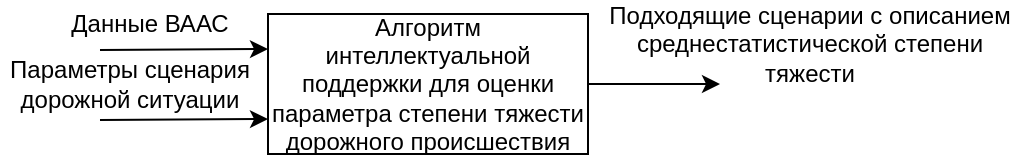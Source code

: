 <mxfile version="22.1.2" type="device">
  <diagram name="Страница — 1" id="PD4S5igwEvvYWVbfKgEp">
    <mxGraphModel dx="1658" dy="820" grid="1" gridSize="10" guides="1" tooltips="1" connect="1" arrows="1" fold="1" page="1" pageScale="1" pageWidth="827" pageHeight="1169" math="0" shadow="0">
      <root>
        <mxCell id="0" />
        <mxCell id="1" parent="0" />
        <mxCell id="80FITr2HkXK530_KxXIg-1" value="Алгоритм интеллектуальной поддержки для оценки параметра степени тяжести дорожного происшествия" style="rounded=0;whiteSpace=wrap;html=1;" parent="1" vertex="1">
          <mxGeometry x="334" y="320" width="160" height="70" as="geometry" />
        </mxCell>
        <mxCell id="80FITr2HkXK530_KxXIg-2" value="" style="endArrow=classic;html=1;rounded=0;entryX=0;entryY=0.25;entryDx=0;entryDy=0;" parent="1" target="80FITr2HkXK530_KxXIg-1" edge="1">
          <mxGeometry width="50" height="50" relative="1" as="geometry">
            <mxPoint x="250" y="338" as="sourcePoint" />
            <mxPoint x="230" y="350" as="targetPoint" />
          </mxGeometry>
        </mxCell>
        <mxCell id="80FITr2HkXK530_KxXIg-7" value="" style="endArrow=classic;html=1;rounded=0;entryX=0;entryY=0.75;entryDx=0;entryDy=0;" parent="1" target="80FITr2HkXK530_KxXIg-1" edge="1">
          <mxGeometry width="50" height="50" relative="1" as="geometry">
            <mxPoint x="250" y="373" as="sourcePoint" />
            <mxPoint x="320" y="440" as="targetPoint" />
          </mxGeometry>
        </mxCell>
        <mxCell id="80FITr2HkXK530_KxXIg-8" value="Данные ВААС" style="text;html=1;strokeColor=none;fillColor=none;align=center;verticalAlign=middle;whiteSpace=wrap;rounded=0;" parent="1" vertex="1">
          <mxGeometry x="220" y="320" width="110" height="10" as="geometry" />
        </mxCell>
        <mxCell id="80FITr2HkXK530_KxXIg-10" value="" style="endArrow=classic;html=1;rounded=0;exitX=1;exitY=0.5;exitDx=0;exitDy=0;" parent="1" source="80FITr2HkXK530_KxXIg-1" edge="1">
          <mxGeometry width="50" height="50" relative="1" as="geometry">
            <mxPoint x="530" y="400" as="sourcePoint" />
            <mxPoint x="560" y="355" as="targetPoint" />
          </mxGeometry>
        </mxCell>
        <mxCell id="80FITr2HkXK530_KxXIg-11" value="Параметры сценария дорожной ситуации" style="text;html=1;strokeColor=none;fillColor=none;align=center;verticalAlign=middle;whiteSpace=wrap;rounded=0;" parent="1" vertex="1">
          <mxGeometry x="200" y="340" width="130" height="30" as="geometry" />
        </mxCell>
        <mxCell id="80FITr2HkXK530_KxXIg-13" value="Подходящие сценарии с описанием среднестатистической степени тяжести" style="text;html=1;strokeColor=none;fillColor=none;align=center;verticalAlign=middle;whiteSpace=wrap;rounded=0;" parent="1" vertex="1">
          <mxGeometry x="500" y="320" width="210" height="30" as="geometry" />
        </mxCell>
      </root>
    </mxGraphModel>
  </diagram>
</mxfile>
